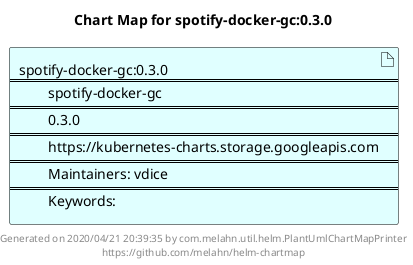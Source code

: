 @startuml
skinparam linetype ortho
skinparam backgroundColor white
skinparam usecaseBorderColor black
skinparam usecaseArrowColor LightSlateGray
skinparam artifactBorderColor black
skinparam artifactArrowColor LightSlateGray

title Chart Map for spotify-docker-gc:0.3.0

'There is one referenced Helm Chart
artifact "spotify-docker-gc:0.3.0\n====\n\tspotify-docker-gc\n====\n\t0.3.0\n====\n\thttps://kubernetes-charts.storage.googleapis.com\n====\n\tMaintainers: vdice\n====\n\tKeywords: " as spotify_docker_gc_0_3_0 #LightCyan

'There are 0 referenced Docker Images

'Chart Dependencies

center footer Generated on 2020/04/21 20:39:35 by com.melahn.util.helm.PlantUmlChartMapPrinter\nhttps://github.com/melahn/helm-chartmap
@enduml
